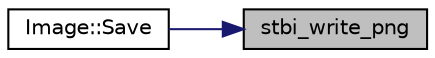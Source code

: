 digraph "stbi_write_png"
{
 // LATEX_PDF_SIZE
  edge [fontname="Helvetica",fontsize="10",labelfontname="Helvetica",labelfontsize="10"];
  node [fontname="Helvetica",fontsize="10",shape=record];
  rankdir="RL";
  Node1 [label="stbi_write_png",height=0.2,width=0.4,color="black", fillcolor="grey75", style="filled", fontcolor="black",tooltip=" "];
  Node1 -> Node2 [dir="back",color="midnightblue",fontsize="10",style="solid"];
  Node2 [label="Image::Save",height=0.2,width=0.4,color="black", fillcolor="white", style="filled",URL="$structImage.html#a4cb69c5911f1f8e4944047825dcf117c",tooltip="Save an image to path."];
}

